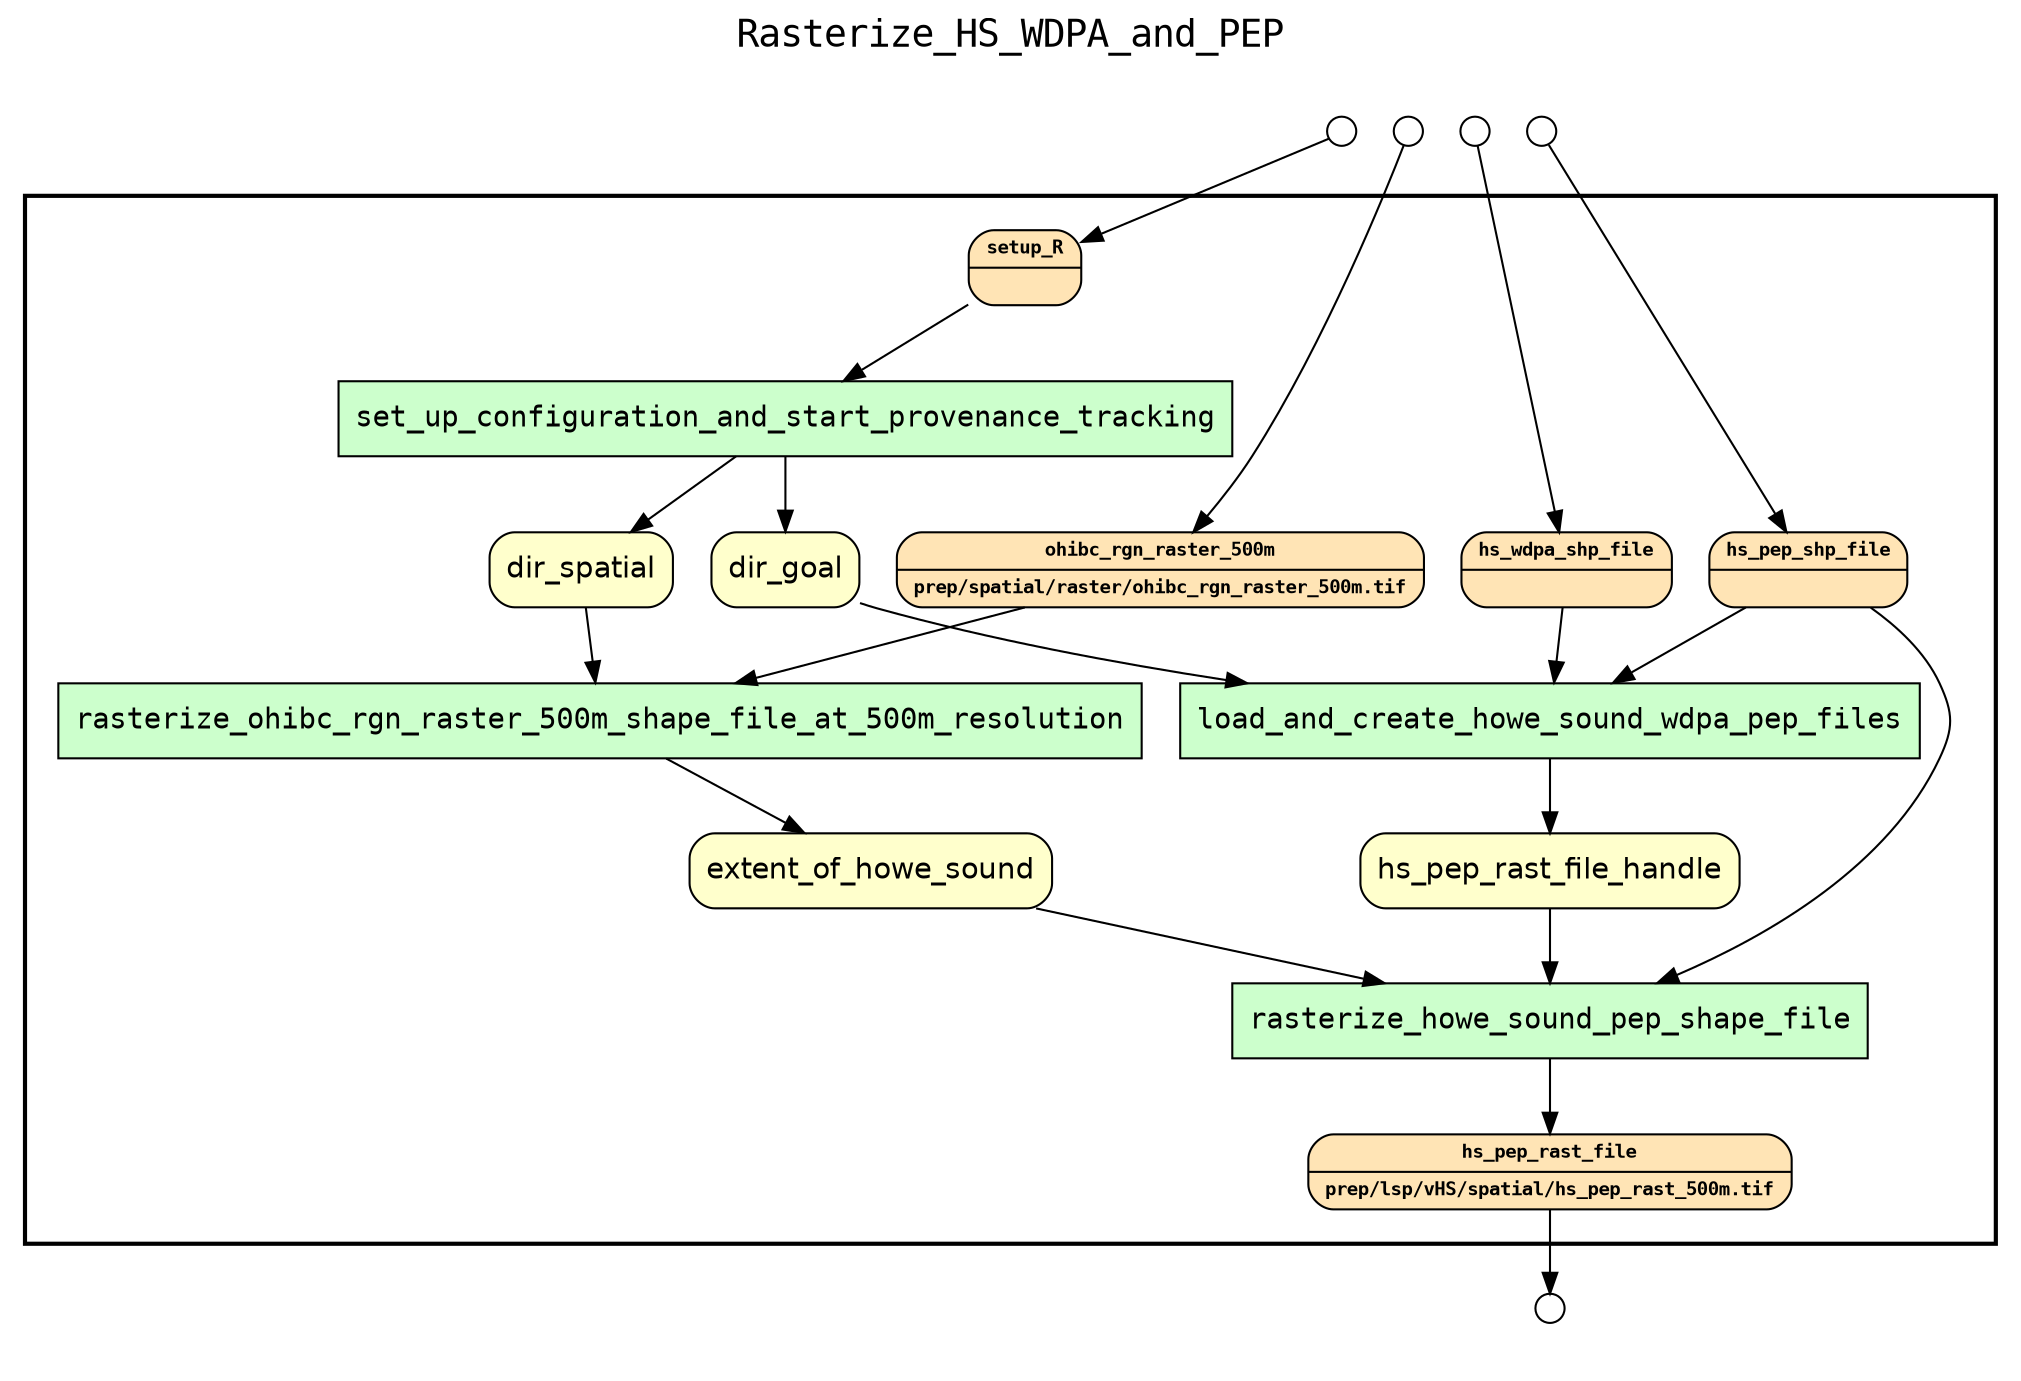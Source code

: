 
digraph yw_data_view {
rankdir=TB
fontname=Courier; fontsize=18; labelloc=t
label="Rasterize_HS_WDPA_and_PEP"
subgraph cluster_workflow { label=""; color=black; penwidth=2
subgraph cluster_workflow_inner { label=""; color=white
node[shape=box style="filled" fillcolor="#CCFFCC" peripheries=1 fontname=Courier]
load_and_create_howe_sound_wdpa_pep_files
rasterize_ohibc_rgn_raster_500m_shape_file_at_500m_resolution
set_up_configuration_and_start_provenance_tracking
rasterize_howe_sound_pep_shape_file
node[shape=box style="filled" fillcolor="#CCFFCC" peripheries=1 fontname=Courier]
node[shape=box style="rounded,filled" fillcolor="#FFFFCC" peripheries=1 fontname=Helvetica]
dir_spatial
dir_goal
extent_of_howe_sound
hs_pep_rast_file_handle
node[shape=box style="rounded,filled" fillcolor="#FFE4B5" peripheries=1 fontname="Courier-Bold" fontsize=9]
setup_R[shape=record rankdir=LR label="{<f0> setup_R |<f1>}"]
ohibc_rgn_raster_500m[shape=record rankdir=LR label="{<f0> ohibc_rgn_raster_500m |<f1>prep/spatial/raster/ohibc_rgn_raster_500m.tif\l}"]
hs_wdpa_shp_file[shape=record rankdir=LR label="{<f0> hs_wdpa_shp_file |<f1>}"]
hs_pep_shp_file[shape=record rankdir=LR label="{<f0> hs_pep_shp_file |<f1>}"]
node[shape=box style="rounded,filled" fillcolor="#FFE4B5" peripheries=1 fontname="Courier-Bold" fontsize=9]
hs_pep_rast_file[shape=record rankdir=LR label="{<f0> hs_pep_rast_file |<f1>prep/lsp/vHS/spatial/hs_pep_rast_500m.tif\l}"]
node[shape=box style="rounded,filled" fillcolor="#FFFFFF" peripheries=1 fontname=Helvetica]
}}
subgraph cluster_inflows { label=""; color=white; penwidth=2
subgraph cluster_inflows_inner { label=""; color=white
node[shape=circle fillcolor="#FFFFFF" peripheries=1 width=0.2]
setup_R_inflow [label=""]
ohibc_rgn_raster_500m_inflow [label=""]
hs_wdpa_shp_file_inflow [label=""]
hs_pep_shp_file_inflow [label=""]
}}
subgraph cluster_outflows { label=""; color=white; penwidth=2
subgraph cluster_outflows_inner { label=""; color=white
node[shape=circle fillcolor="#FFFFFF" peripheries=1 width=0.2]
hs_pep_rast_file_outflow [label=""]
}}
hs_pep_rast_file_handle -> rasterize_howe_sound_pep_shape_file
hs_pep_shp_file -> rasterize_howe_sound_pep_shape_file
hs_pep_shp_file -> load_and_create_howe_sound_wdpa_pep_files
hs_wdpa_shp_file -> load_and_create_howe_sound_wdpa_pep_files
extent_of_howe_sound -> rasterize_howe_sound_pep_shape_file
ohibc_rgn_raster_500m -> rasterize_ohibc_rgn_raster_500m_shape_file_at_500m_resolution
dir_goal -> load_and_create_howe_sound_wdpa_pep_files
dir_spatial -> rasterize_ohibc_rgn_raster_500m_shape_file_at_500m_resolution
setup_R -> set_up_configuration_and_start_provenance_tracking
set_up_configuration_and_start_provenance_tracking -> dir_spatial
set_up_configuration_and_start_provenance_tracking -> dir_goal
rasterize_ohibc_rgn_raster_500m_shape_file_at_500m_resolution -> extent_of_howe_sound
load_and_create_howe_sound_wdpa_pep_files -> hs_pep_rast_file_handle
rasterize_howe_sound_pep_shape_file -> hs_pep_rast_file
setup_R_inflow -> setup_R
ohibc_rgn_raster_500m_inflow -> ohibc_rgn_raster_500m
hs_wdpa_shp_file_inflow -> hs_wdpa_shp_file
hs_pep_shp_file_inflow -> hs_pep_shp_file
hs_pep_rast_file -> hs_pep_rast_file_outflow
}

